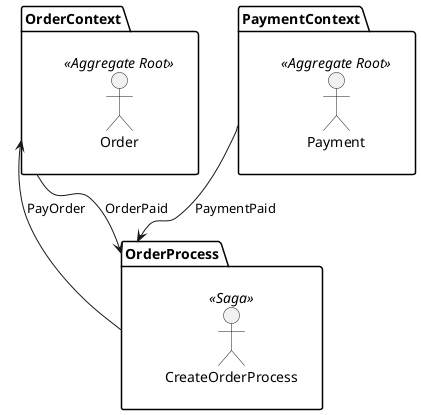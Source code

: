 @startuml
package OrderContext{
    Order <<Aggregate Root>>
}

package PaymentContext{
    Payment <<Aggregate Root>>
}

package OrderProcess{
    CreateOrderProcess <<Saga>>
}

PaymentContext --> OrderProcess: PaymentPaid
OrderContext <- OrderProcess: PayOrder
OrderContext --> OrderProcess: OrderPaid

@enduml
